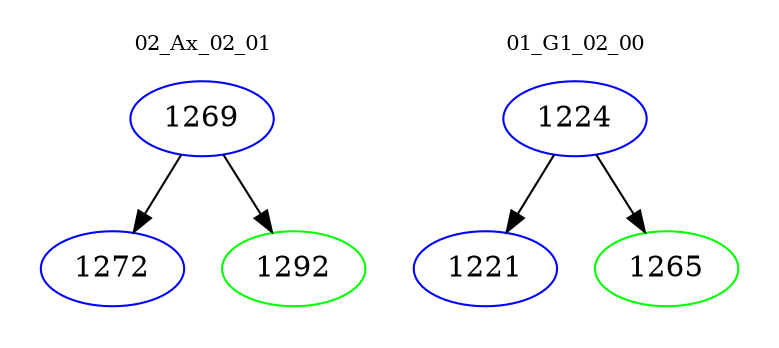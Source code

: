 digraph{
subgraph cluster_0 {
color = white
label = "02_Ax_02_01";
fontsize=10;
T0_1269 [label="1269", color="blue"]
T0_1269 -> T0_1272 [color="black"]
T0_1272 [label="1272", color="blue"]
T0_1269 -> T0_1292 [color="black"]
T0_1292 [label="1292", color="green"]
}
subgraph cluster_1 {
color = white
label = "01_G1_02_00";
fontsize=10;
T1_1224 [label="1224", color="blue"]
T1_1224 -> T1_1221 [color="black"]
T1_1221 [label="1221", color="blue"]
T1_1224 -> T1_1265 [color="black"]
T1_1265 [label="1265", color="green"]
}
}
